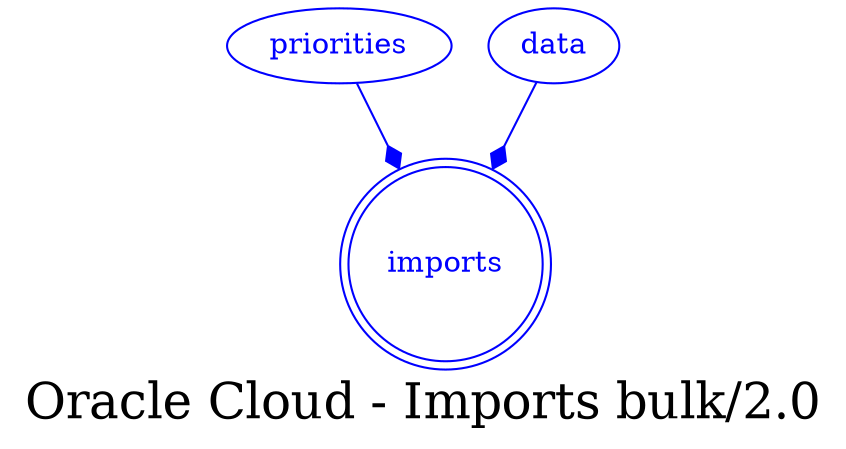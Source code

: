 digraph LexiconGraph {
graph[label="Oracle Cloud - Imports bulk/2.0", fontsize=24]
splines=true
"imports" [color=blue, fontcolor=blue, shape=doublecircle]
"priorities" -> "imports" [color=blue, fontcolor=blue, arrowhead=diamond, arrowtail=none]
"priorities" [color=blue, fontcolor=blue, shape=ellipse]
"data" -> "imports" [color=blue, fontcolor=blue, arrowhead=diamond, arrowtail=none]
"data" [color=blue, fontcolor=blue, shape=ellipse]
}
